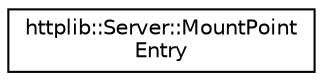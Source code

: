digraph "Graphical Class Hierarchy"
{
 // LATEX_PDF_SIZE
  edge [fontname="Helvetica",fontsize="10",labelfontname="Helvetica",labelfontsize="10"];
  node [fontname="Helvetica",fontsize="10",shape=record];
  rankdir="LR";
  Node0 [label="httplib::Server::MountPoint\lEntry",height=0.2,width=0.4,color="black", fillcolor="white", style="filled",URL="$structhttplib_1_1Server_1_1MountPointEntry.html",tooltip=" "];
}
